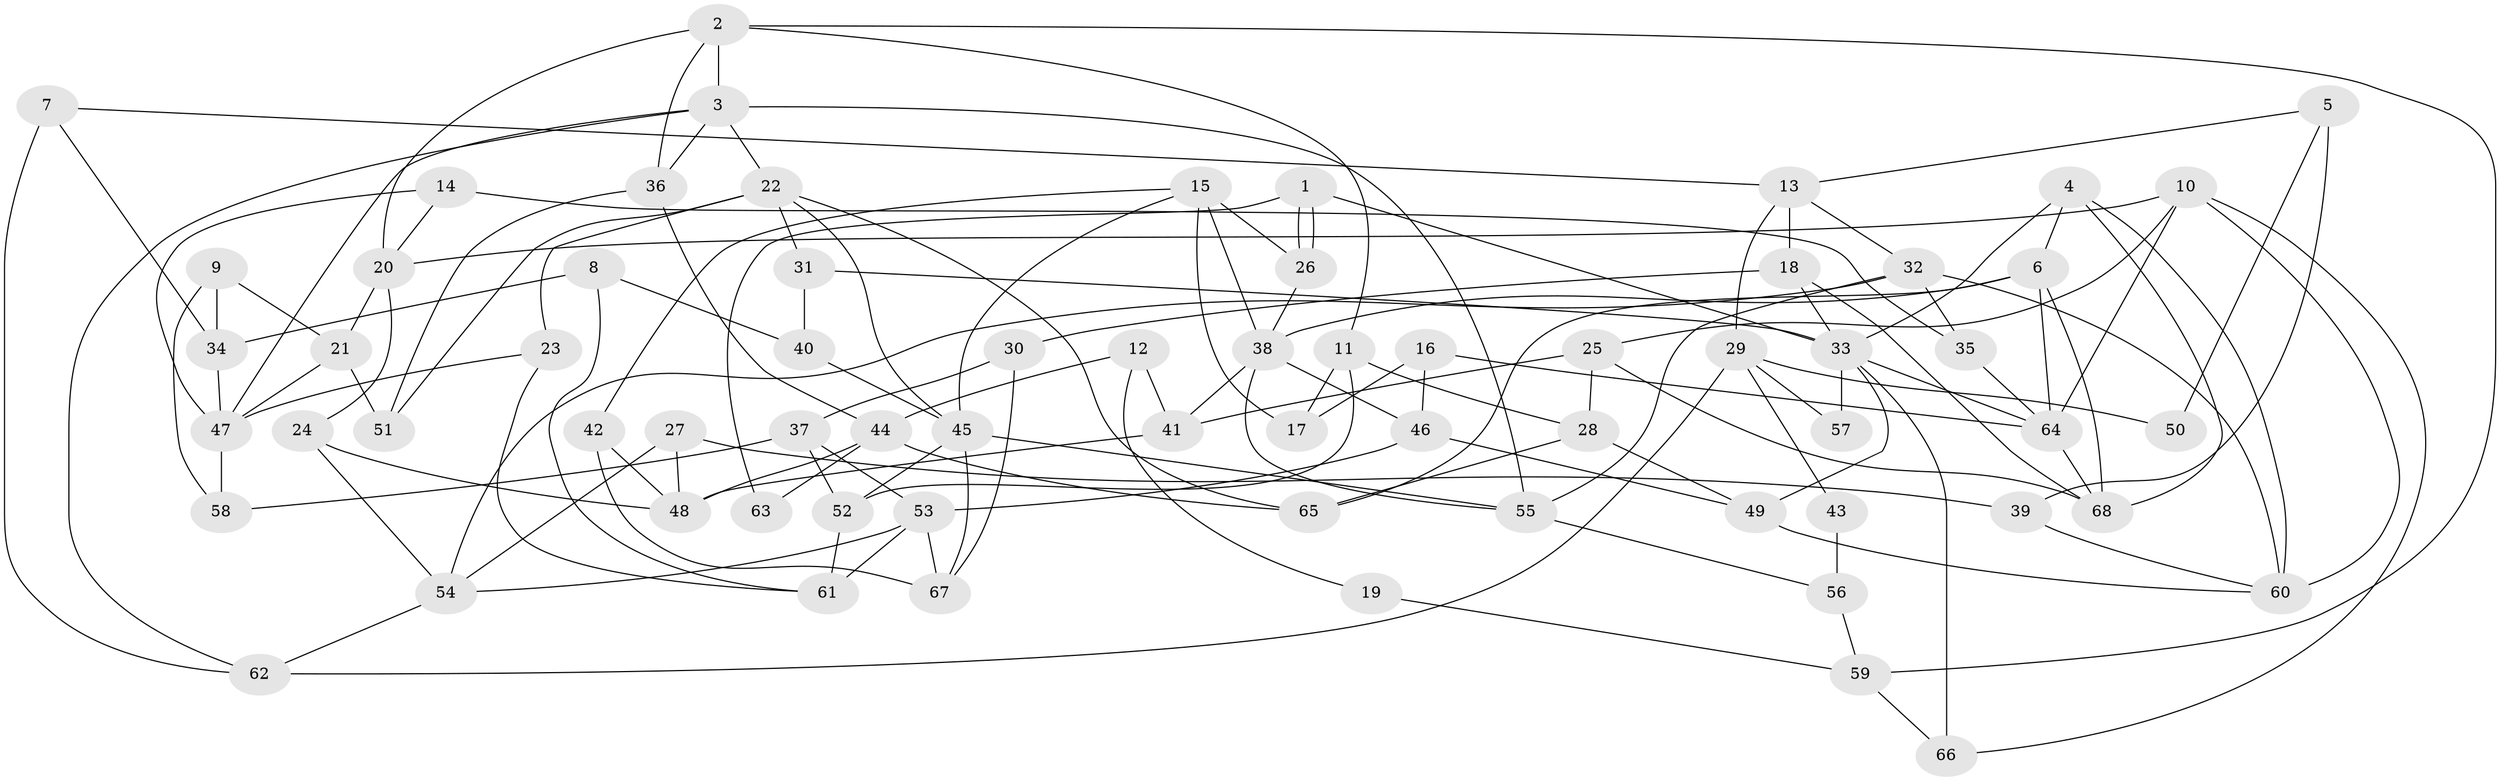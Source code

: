 // coarse degree distribution, {4: 0.20930232558139536, 8: 0.11627906976744186, 9: 0.023255813953488372, 6: 0.18604651162790697, 3: 0.16279069767441862, 5: 0.13953488372093023, 7: 0.09302325581395349, 2: 0.06976744186046512}
// Generated by graph-tools (version 1.1) at 2025/41/03/06/25 10:41:54]
// undirected, 68 vertices, 136 edges
graph export_dot {
graph [start="1"]
  node [color=gray90,style=filled];
  1;
  2;
  3;
  4;
  5;
  6;
  7;
  8;
  9;
  10;
  11;
  12;
  13;
  14;
  15;
  16;
  17;
  18;
  19;
  20;
  21;
  22;
  23;
  24;
  25;
  26;
  27;
  28;
  29;
  30;
  31;
  32;
  33;
  34;
  35;
  36;
  37;
  38;
  39;
  40;
  41;
  42;
  43;
  44;
  45;
  46;
  47;
  48;
  49;
  50;
  51;
  52;
  53;
  54;
  55;
  56;
  57;
  58;
  59;
  60;
  61;
  62;
  63;
  64;
  65;
  66;
  67;
  68;
  1 -- 26;
  1 -- 26;
  1 -- 33;
  1 -- 63;
  2 -- 3;
  2 -- 36;
  2 -- 11;
  2 -- 20;
  2 -- 59;
  3 -- 36;
  3 -- 55;
  3 -- 22;
  3 -- 47;
  3 -- 62;
  4 -- 60;
  4 -- 6;
  4 -- 33;
  4 -- 68;
  5 -- 39;
  5 -- 13;
  5 -- 50;
  6 -- 64;
  6 -- 68;
  6 -- 38;
  6 -- 65;
  7 -- 34;
  7 -- 62;
  7 -- 13;
  8 -- 34;
  8 -- 61;
  8 -- 40;
  9 -- 58;
  9 -- 21;
  9 -- 34;
  10 -- 64;
  10 -- 60;
  10 -- 20;
  10 -- 25;
  10 -- 66;
  11 -- 28;
  11 -- 17;
  11 -- 52;
  12 -- 44;
  12 -- 41;
  12 -- 19;
  13 -- 32;
  13 -- 18;
  13 -- 29;
  14 -- 20;
  14 -- 35;
  14 -- 47;
  15 -- 26;
  15 -- 17;
  15 -- 38;
  15 -- 42;
  15 -- 45;
  16 -- 46;
  16 -- 64;
  16 -- 17;
  18 -- 33;
  18 -- 30;
  18 -- 68;
  19 -- 59;
  20 -- 21;
  20 -- 24;
  21 -- 47;
  21 -- 51;
  22 -- 65;
  22 -- 23;
  22 -- 31;
  22 -- 45;
  22 -- 51;
  23 -- 47;
  23 -- 61;
  24 -- 48;
  24 -- 54;
  25 -- 68;
  25 -- 28;
  25 -- 41;
  26 -- 38;
  27 -- 48;
  27 -- 54;
  27 -- 39;
  28 -- 49;
  28 -- 65;
  29 -- 62;
  29 -- 43;
  29 -- 50;
  29 -- 57;
  30 -- 67;
  30 -- 37;
  31 -- 40;
  31 -- 33;
  32 -- 55;
  32 -- 54;
  32 -- 35;
  32 -- 60;
  33 -- 49;
  33 -- 57;
  33 -- 64;
  33 -- 66;
  34 -- 47;
  35 -- 64;
  36 -- 51;
  36 -- 44;
  37 -- 52;
  37 -- 53;
  37 -- 58;
  38 -- 41;
  38 -- 46;
  38 -- 55;
  39 -- 60;
  40 -- 45;
  41 -- 48;
  42 -- 67;
  42 -- 48;
  43 -- 56;
  44 -- 65;
  44 -- 48;
  44 -- 63;
  45 -- 52;
  45 -- 55;
  45 -- 67;
  46 -- 53;
  46 -- 49;
  47 -- 58;
  49 -- 60;
  52 -- 61;
  53 -- 61;
  53 -- 54;
  53 -- 67;
  54 -- 62;
  55 -- 56;
  56 -- 59;
  59 -- 66;
  64 -- 68;
}
